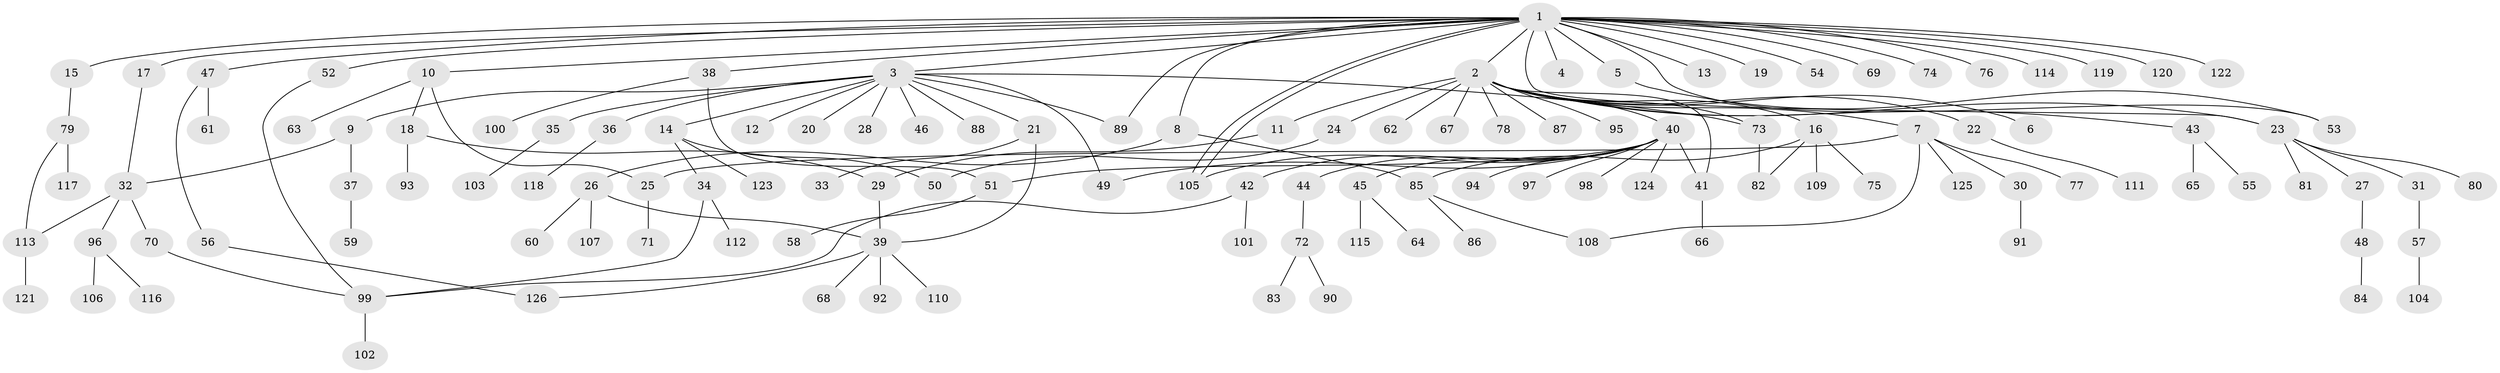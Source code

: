 // Generated by graph-tools (version 1.1) at 2025/11/02/27/25 16:11:10]
// undirected, 126 vertices, 148 edges
graph export_dot {
graph [start="1"]
  node [color=gray90,style=filled];
  1;
  2;
  3;
  4;
  5;
  6;
  7;
  8;
  9;
  10;
  11;
  12;
  13;
  14;
  15;
  16;
  17;
  18;
  19;
  20;
  21;
  22;
  23;
  24;
  25;
  26;
  27;
  28;
  29;
  30;
  31;
  32;
  33;
  34;
  35;
  36;
  37;
  38;
  39;
  40;
  41;
  42;
  43;
  44;
  45;
  46;
  47;
  48;
  49;
  50;
  51;
  52;
  53;
  54;
  55;
  56;
  57;
  58;
  59;
  60;
  61;
  62;
  63;
  64;
  65;
  66;
  67;
  68;
  69;
  70;
  71;
  72;
  73;
  74;
  75;
  76;
  77;
  78;
  79;
  80;
  81;
  82;
  83;
  84;
  85;
  86;
  87;
  88;
  89;
  90;
  91;
  92;
  93;
  94;
  95;
  96;
  97;
  98;
  99;
  100;
  101;
  102;
  103;
  104;
  105;
  106;
  107;
  108;
  109;
  110;
  111;
  112;
  113;
  114;
  115;
  116;
  117;
  118;
  119;
  120;
  121;
  122;
  123;
  124;
  125;
  126;
  1 -- 2;
  1 -- 3;
  1 -- 4;
  1 -- 5;
  1 -- 8;
  1 -- 10;
  1 -- 13;
  1 -- 15;
  1 -- 17;
  1 -- 19;
  1 -- 23;
  1 -- 38;
  1 -- 47;
  1 -- 52;
  1 -- 53;
  1 -- 54;
  1 -- 69;
  1 -- 74;
  1 -- 76;
  1 -- 89;
  1 -- 105;
  1 -- 105;
  1 -- 114;
  1 -- 119;
  1 -- 120;
  1 -- 122;
  2 -- 6;
  2 -- 7;
  2 -- 11;
  2 -- 16;
  2 -- 22;
  2 -- 23;
  2 -- 24;
  2 -- 40;
  2 -- 41;
  2 -- 43;
  2 -- 62;
  2 -- 67;
  2 -- 73;
  2 -- 78;
  2 -- 87;
  2 -- 95;
  3 -- 9;
  3 -- 12;
  3 -- 14;
  3 -- 20;
  3 -- 21;
  3 -- 28;
  3 -- 35;
  3 -- 36;
  3 -- 46;
  3 -- 49;
  3 -- 73;
  3 -- 88;
  3 -- 89;
  5 -- 53;
  7 -- 25;
  7 -- 30;
  7 -- 77;
  7 -- 108;
  7 -- 125;
  8 -- 26;
  8 -- 85;
  9 -- 32;
  9 -- 37;
  10 -- 18;
  10 -- 25;
  10 -- 63;
  11 -- 29;
  14 -- 34;
  14 -- 50;
  14 -- 123;
  15 -- 79;
  16 -- 75;
  16 -- 82;
  16 -- 85;
  16 -- 109;
  17 -- 32;
  18 -- 29;
  18 -- 93;
  21 -- 33;
  21 -- 39;
  22 -- 111;
  23 -- 27;
  23 -- 31;
  23 -- 80;
  23 -- 81;
  24 -- 50;
  25 -- 71;
  26 -- 39;
  26 -- 60;
  26 -- 107;
  27 -- 48;
  29 -- 39;
  30 -- 91;
  31 -- 57;
  32 -- 70;
  32 -- 96;
  32 -- 113;
  34 -- 99;
  34 -- 112;
  35 -- 103;
  36 -- 118;
  37 -- 59;
  38 -- 51;
  38 -- 100;
  39 -- 68;
  39 -- 92;
  39 -- 110;
  39 -- 126;
  40 -- 41;
  40 -- 42;
  40 -- 44;
  40 -- 45;
  40 -- 49;
  40 -- 51;
  40 -- 94;
  40 -- 97;
  40 -- 98;
  40 -- 105;
  40 -- 124;
  41 -- 66;
  42 -- 99;
  42 -- 101;
  43 -- 55;
  43 -- 65;
  44 -- 72;
  45 -- 64;
  45 -- 115;
  47 -- 56;
  47 -- 61;
  48 -- 84;
  51 -- 58;
  52 -- 99;
  56 -- 126;
  57 -- 104;
  70 -- 99;
  72 -- 83;
  72 -- 90;
  73 -- 82;
  79 -- 113;
  79 -- 117;
  85 -- 86;
  85 -- 108;
  96 -- 106;
  96 -- 116;
  99 -- 102;
  113 -- 121;
}
